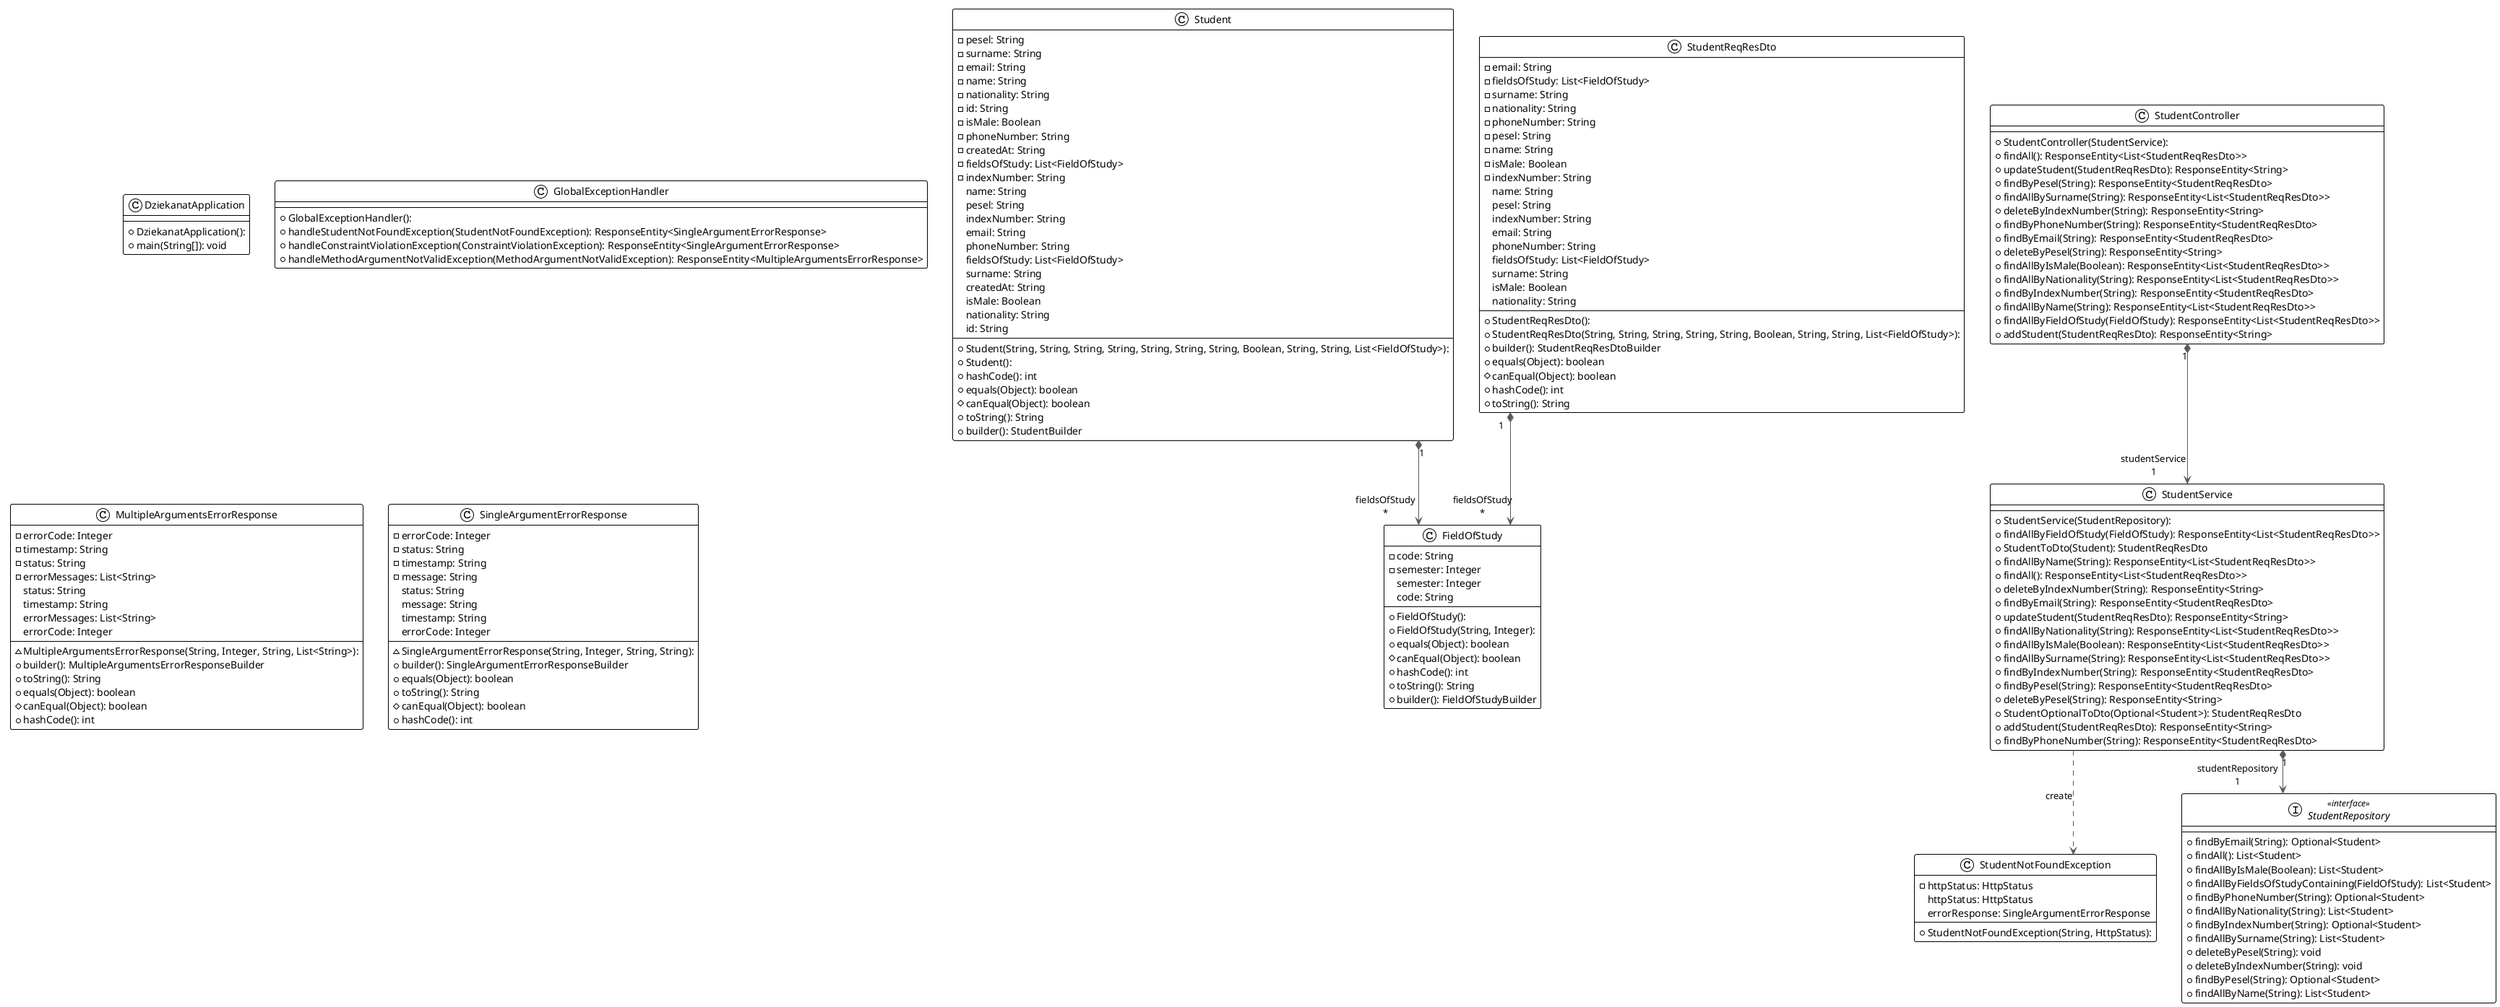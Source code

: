 @startuml

!theme plain
top to bottom direction
skinparam linetype ortho

class DziekanatApplication {
  + DziekanatApplication(): 
  + main(String[]): void
}
class FieldOfStudy {
  + FieldOfStudy(): 
  + FieldOfStudy(String, Integer): 
  - code: String
  - semester: Integer
  + equals(Object): boolean
  # canEqual(Object): boolean
  + hashCode(): int
  + toString(): String
  + builder(): FieldOfStudyBuilder
   semester: Integer
   code: String
}
class GlobalExceptionHandler {
  + GlobalExceptionHandler(): 
  + handleStudentNotFoundException(StudentNotFoundException): ResponseEntity<SingleArgumentErrorResponse>
  + handleConstraintViolationException(ConstraintViolationException): ResponseEntity<SingleArgumentErrorResponse>
  + handleMethodArgumentNotValidException(MethodArgumentNotValidException): ResponseEntity<MultipleArgumentsErrorResponse>
}
class MultipleArgumentsErrorResponse {
  ~ MultipleArgumentsErrorResponse(String, Integer, String, List<String>): 
  - errorCode: Integer
  - timestamp: String
  - status: String
  - errorMessages: List<String>
  + builder(): MultipleArgumentsErrorResponseBuilder
  + toString(): String
  + equals(Object): boolean
  # canEqual(Object): boolean
  + hashCode(): int
   status: String
   timestamp: String
   errorMessages: List<String>
   errorCode: Integer
}
class SingleArgumentErrorResponse {
  ~ SingleArgumentErrorResponse(String, Integer, String, String): 
  - errorCode: Integer
  - status: String
  - timestamp: String
  - message: String
  + builder(): SingleArgumentErrorResponseBuilder
  + equals(Object): boolean
  + toString(): String
  # canEqual(Object): boolean
  + hashCode(): int
   status: String
   message: String
   timestamp: String
   errorCode: Integer
}
class Student {
  + Student(String, String, String, String, String, String, String, Boolean, String, String, List<FieldOfStudy>): 
  + Student(): 
  - pesel: String
  - surname: String
  - email: String
  - name: String
  - nationality: String
  - id: String
  - isMale: Boolean
  - phoneNumber: String
  - createdAt: String
  - fieldsOfStudy: List<FieldOfStudy>
  - indexNumber: String
  + hashCode(): int
  + equals(Object): boolean
  # canEqual(Object): boolean
  + toString(): String
  + builder(): StudentBuilder
   name: String
   pesel: String
   indexNumber: String
   email: String
   phoneNumber: String
   fieldsOfStudy: List<FieldOfStudy>
   surname: String
   createdAt: String
   isMale: Boolean
   nationality: String
   id: String
}
class StudentController {
  + StudentController(StudentService): 
  + findAll(): ResponseEntity<List<StudentReqResDto>>
  + updateStudent(StudentReqResDto): ResponseEntity<String>
  + findByPesel(String): ResponseEntity<StudentReqResDto>
  + findAllBySurname(String): ResponseEntity<List<StudentReqResDto>>
  + deleteByIndexNumber(String): ResponseEntity<String>
  + findByPhoneNumber(String): ResponseEntity<StudentReqResDto>
  + findByEmail(String): ResponseEntity<StudentReqResDto>
  + deleteByPesel(String): ResponseEntity<String>
  + findAllByIsMale(Boolean): ResponseEntity<List<StudentReqResDto>>
  + findAllByNationality(String): ResponseEntity<List<StudentReqResDto>>
  + findByIndexNumber(String): ResponseEntity<StudentReqResDto>
  + findAllByName(String): ResponseEntity<List<StudentReqResDto>>
  + findAllByFieldOfStudy(FieldOfStudy): ResponseEntity<List<StudentReqResDto>>
  + addStudent(StudentReqResDto): ResponseEntity<String>
}
class StudentNotFoundException {
  + StudentNotFoundException(String, HttpStatus): 
  - httpStatus: HttpStatus
   httpStatus: HttpStatus
   errorResponse: SingleArgumentErrorResponse
}
interface StudentRepository << interface >> {
  + findByEmail(String): Optional<Student>
  + findAll(): List<Student>
  + findAllByIsMale(Boolean): List<Student>
  + findAllByFieldsOfStudyContaining(FieldOfStudy): List<Student>
  + findByPhoneNumber(String): Optional<Student>
  + findAllByNationality(String): List<Student>
  + findByIndexNumber(String): Optional<Student>
  + findAllBySurname(String): List<Student>
  + deleteByPesel(String): void
  + deleteByIndexNumber(String): void
  + findByPesel(String): Optional<Student>
  + findAllByName(String): List<Student>
}
class StudentReqResDto {
  + StudentReqResDto(): 
  + StudentReqResDto(String, String, String, String, String, Boolean, String, String, List<FieldOfStudy>): 
  - email: String
  - fieldsOfStudy: List<FieldOfStudy>
  - surname: String
  - nationality: String
  - phoneNumber: String
  - pesel: String
  - name: String
  - isMale: Boolean
  - indexNumber: String
  + builder(): StudentReqResDtoBuilder
  + equals(Object): boolean
  # canEqual(Object): boolean
  + hashCode(): int
  + toString(): String
   name: String
   pesel: String
   indexNumber: String
   email: String
   phoneNumber: String
   fieldsOfStudy: List<FieldOfStudy>
   surname: String
   isMale: Boolean
   nationality: String
}
class StudentService {
  + StudentService(StudentRepository): 
  + findAllByFieldOfStudy(FieldOfStudy): ResponseEntity<List<StudentReqResDto>>
  + StudentToDto(Student): StudentReqResDto
  + findAllByName(String): ResponseEntity<List<StudentReqResDto>>
  + findAll(): ResponseEntity<List<StudentReqResDto>>
  + deleteByIndexNumber(String): ResponseEntity<String>
  + findByEmail(String): ResponseEntity<StudentReqResDto>
  + updateStudent(StudentReqResDto): ResponseEntity<String>
  + findAllByNationality(String): ResponseEntity<List<StudentReqResDto>>
  + findAllByIsMale(Boolean): ResponseEntity<List<StudentReqResDto>>
  + findAllBySurname(String): ResponseEntity<List<StudentReqResDto>>
  + findByIndexNumber(String): ResponseEntity<StudentReqResDto>
  + findByPesel(String): ResponseEntity<StudentReqResDto>
  + deleteByPesel(String): ResponseEntity<String>
  + StudentOptionalToDto(Optional<Student>): StudentReqResDto
  + addStudent(StudentReqResDto): ResponseEntity<String>
  + findByPhoneNumber(String): ResponseEntity<StudentReqResDto>
}

Student                        "1" *-[#595959,plain]-> "fieldsOfStudy\n*" FieldOfStudy                   
StudentController              "1" *-[#595959,plain]-> "studentService\n1" StudentService                 
StudentReqResDto               "1" *-[#595959,plain]-> "fieldsOfStudy\n*" FieldOfStudy                   
StudentService                  -[#595959,dashed]->  StudentNotFoundException       : "«create»"
StudentService                 "1" *-[#595959,plain]-> "studentRepository\n1" StudentRepository              
@enduml
